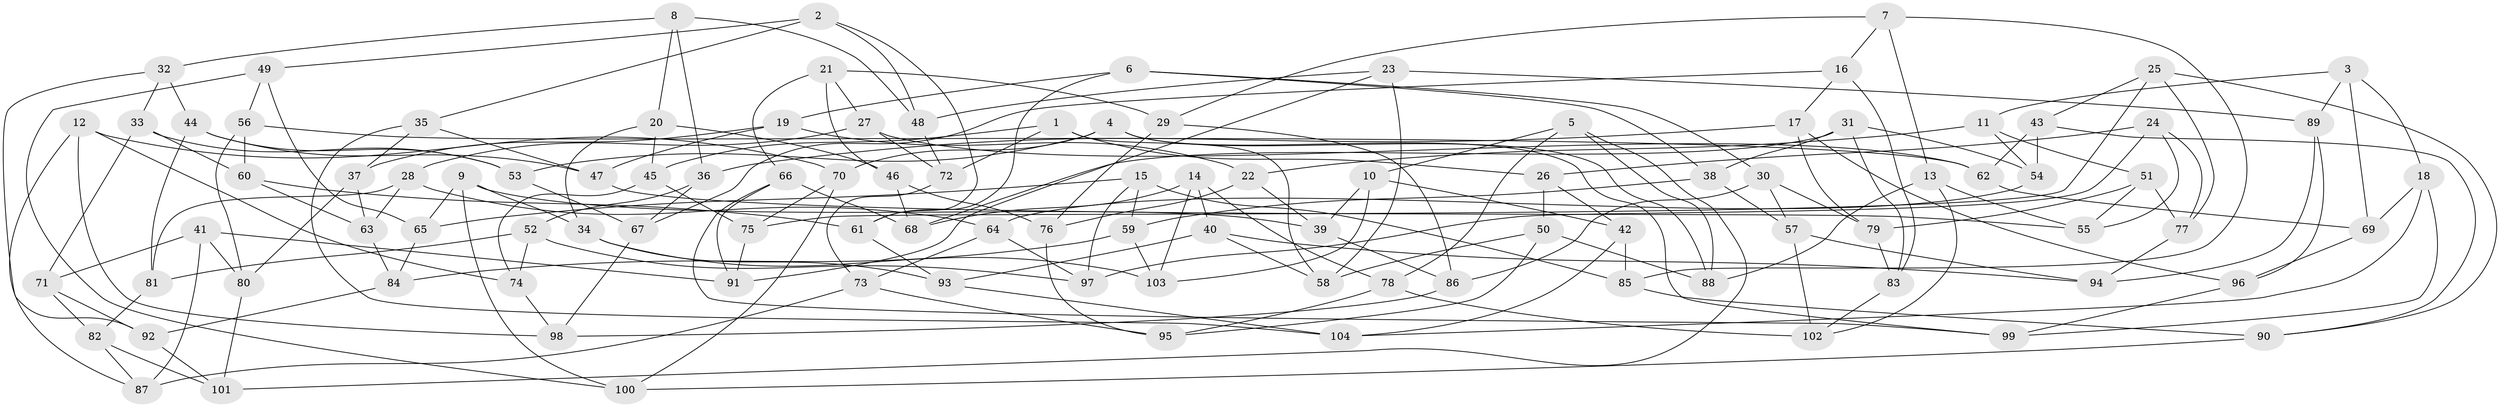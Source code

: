 // Generated by graph-tools (version 1.1) at 2025/16/03/09/25 04:16:41]
// undirected, 104 vertices, 208 edges
graph export_dot {
graph [start="1"]
  node [color=gray90,style=filled];
  1;
  2;
  3;
  4;
  5;
  6;
  7;
  8;
  9;
  10;
  11;
  12;
  13;
  14;
  15;
  16;
  17;
  18;
  19;
  20;
  21;
  22;
  23;
  24;
  25;
  26;
  27;
  28;
  29;
  30;
  31;
  32;
  33;
  34;
  35;
  36;
  37;
  38;
  39;
  40;
  41;
  42;
  43;
  44;
  45;
  46;
  47;
  48;
  49;
  50;
  51;
  52;
  53;
  54;
  55;
  56;
  57;
  58;
  59;
  60;
  61;
  62;
  63;
  64;
  65;
  66;
  67;
  68;
  69;
  70;
  71;
  72;
  73;
  74;
  75;
  76;
  77;
  78;
  79;
  80;
  81;
  82;
  83;
  84;
  85;
  86;
  87;
  88;
  89;
  90;
  91;
  92;
  93;
  94;
  95;
  96;
  97;
  98;
  99;
  100;
  101;
  102;
  103;
  104;
  1 -- 58;
  1 -- 72;
  1 -- 26;
  1 -- 45;
  2 -- 48;
  2 -- 49;
  2 -- 61;
  2 -- 35;
  3 -- 69;
  3 -- 18;
  3 -- 11;
  3 -- 89;
  4 -- 88;
  4 -- 70;
  4 -- 53;
  4 -- 99;
  5 -- 88;
  5 -- 101;
  5 -- 10;
  5 -- 78;
  6 -- 19;
  6 -- 38;
  6 -- 30;
  6 -- 61;
  7 -- 13;
  7 -- 29;
  7 -- 16;
  7 -- 85;
  8 -- 20;
  8 -- 32;
  8 -- 48;
  8 -- 36;
  9 -- 100;
  9 -- 34;
  9 -- 65;
  9 -- 39;
  10 -- 39;
  10 -- 103;
  10 -- 42;
  11 -- 51;
  11 -- 22;
  11 -- 54;
  12 -- 74;
  12 -- 98;
  12 -- 87;
  12 -- 70;
  13 -- 55;
  13 -- 102;
  13 -- 88;
  14 -- 68;
  14 -- 103;
  14 -- 78;
  14 -- 40;
  15 -- 97;
  15 -- 65;
  15 -- 59;
  15 -- 85;
  16 -- 67;
  16 -- 83;
  16 -- 17;
  17 -- 79;
  17 -- 96;
  17 -- 36;
  18 -- 104;
  18 -- 99;
  18 -- 69;
  19 -- 47;
  19 -- 37;
  19 -- 22;
  20 -- 46;
  20 -- 45;
  20 -- 34;
  21 -- 66;
  21 -- 46;
  21 -- 27;
  21 -- 29;
  22 -- 76;
  22 -- 39;
  23 -- 91;
  23 -- 89;
  23 -- 58;
  23 -- 48;
  24 -- 55;
  24 -- 97;
  24 -- 26;
  24 -- 77;
  25 -- 75;
  25 -- 43;
  25 -- 90;
  25 -- 77;
  26 -- 42;
  26 -- 50;
  27 -- 62;
  27 -- 28;
  27 -- 72;
  28 -- 81;
  28 -- 63;
  28 -- 64;
  29 -- 86;
  29 -- 76;
  30 -- 57;
  30 -- 79;
  30 -- 86;
  31 -- 54;
  31 -- 68;
  31 -- 38;
  31 -- 83;
  32 -- 92;
  32 -- 44;
  32 -- 33;
  33 -- 53;
  33 -- 60;
  33 -- 71;
  34 -- 93;
  34 -- 103;
  35 -- 104;
  35 -- 47;
  35 -- 37;
  36 -- 67;
  36 -- 52;
  37 -- 63;
  37 -- 80;
  38 -- 59;
  38 -- 57;
  39 -- 86;
  40 -- 93;
  40 -- 58;
  40 -- 94;
  41 -- 91;
  41 -- 71;
  41 -- 80;
  41 -- 87;
  42 -- 85;
  42 -- 104;
  43 -- 54;
  43 -- 90;
  43 -- 62;
  44 -- 81;
  44 -- 53;
  44 -- 47;
  45 -- 75;
  45 -- 74;
  46 -- 68;
  46 -- 76;
  47 -- 55;
  48 -- 72;
  49 -- 56;
  49 -- 100;
  49 -- 65;
  50 -- 58;
  50 -- 88;
  50 -- 95;
  51 -- 77;
  51 -- 79;
  51 -- 55;
  52 -- 81;
  52 -- 74;
  52 -- 97;
  53 -- 67;
  54 -- 64;
  56 -- 60;
  56 -- 80;
  56 -- 62;
  57 -- 102;
  57 -- 94;
  59 -- 84;
  59 -- 103;
  60 -- 63;
  60 -- 61;
  61 -- 93;
  62 -- 69;
  63 -- 84;
  64 -- 73;
  64 -- 97;
  65 -- 84;
  66 -- 68;
  66 -- 99;
  66 -- 91;
  67 -- 98;
  69 -- 96;
  70 -- 100;
  70 -- 75;
  71 -- 82;
  71 -- 92;
  72 -- 73;
  73 -- 87;
  73 -- 95;
  74 -- 98;
  75 -- 91;
  76 -- 95;
  77 -- 94;
  78 -- 102;
  78 -- 95;
  79 -- 83;
  80 -- 101;
  81 -- 82;
  82 -- 101;
  82 -- 87;
  83 -- 102;
  84 -- 92;
  85 -- 90;
  86 -- 98;
  89 -- 96;
  89 -- 94;
  90 -- 100;
  92 -- 101;
  93 -- 104;
  96 -- 99;
}
